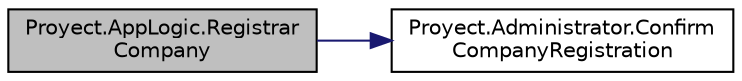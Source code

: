 digraph "Proyect.AppLogic.RegistrarCompany"
{
 // INTERACTIVE_SVG=YES
 // LATEX_PDF_SIZE
  edge [fontname="Helvetica",fontsize="10",labelfontname="Helvetica",labelfontsize="10"];
  node [fontname="Helvetica",fontsize="10",shape=record];
  rankdir="LR";
  Node1 [label="Proyect.AppLogic.Registrar\lCompany",height=0.2,width=0.4,color="black", fillcolor="grey75", style="filled", fontcolor="black",tooltip="Registra a una compania"];
  Node1 -> Node2 [color="midnightblue",fontsize="10",style="solid",fontname="Helvetica"];
  Node2 [label="Proyect.Administrator.Confirm\lCompanyRegistration",height=0.2,width=0.4,color="black", fillcolor="white", style="filled",URL="$classProyect_1_1Administrator.html#a16169f01f92da78282d456ad6230d51f",tooltip="Metodo que crea una compania si la misma ingreso un token correcto (Utiliza Creator)."];
}
